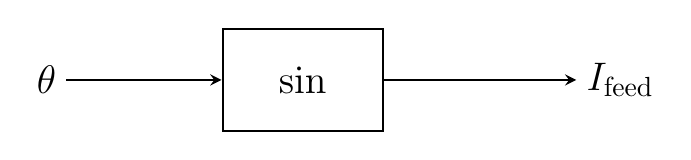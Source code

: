 \begin{tikzpicture}[-stealth,thick]
    \tikzstyle{box}=[
        rectangle,
        draw=black, 
        align=center,
        text width=1.8cm,
        minimum width=1.8cm,
        minimum height=1.3cm, 
    ]
    \node (theta) at (0, 0) {\Large$\theta$};

    \node[box] (sin) at ([xshift=3cm]theta.east) {\Large$\sin$};
    
    \node (out) at ([xshift=3cm]sin.east) {\Large$I_\text{feed}$};
    
    \draw (theta) -- (sin);
    \draw (sin) -- (out);
\end{tikzpicture}  
